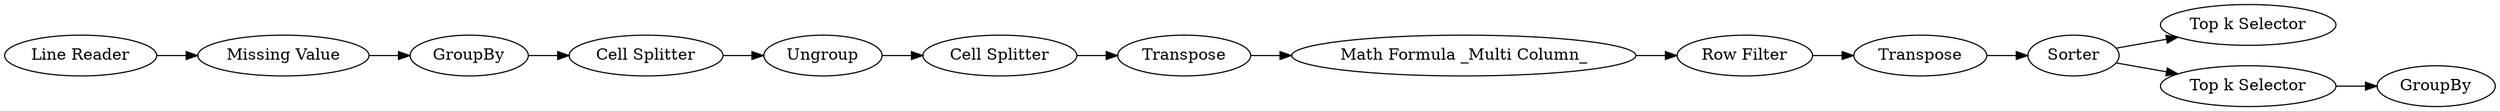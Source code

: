 digraph {
	1 [label="Line Reader"]
	22 [label="Missing Value"]
	23 [label=GroupBy]
	24 [label="Cell Splitter"]
	25 [label=Ungroup]
	26 [label="Cell Splitter"]
	27 [label=Transpose]
	28 [label="Math Formula _Multi Column_"]
	29 [label=Transpose]
	30 [label="Row Filter"]
	31 [label=Sorter]
	34 [label=GroupBy]
	35 [label="Top k Selector"]
	36 [label="Top k Selector"]
	1 -> 22
	22 -> 23
	23 -> 24
	24 -> 25
	25 -> 26
	26 -> 27
	27 -> 28
	28 -> 30
	29 -> 31
	30 -> 29
	31 -> 35
	31 -> 36
	36 -> 34
	rankdir=LR
}
